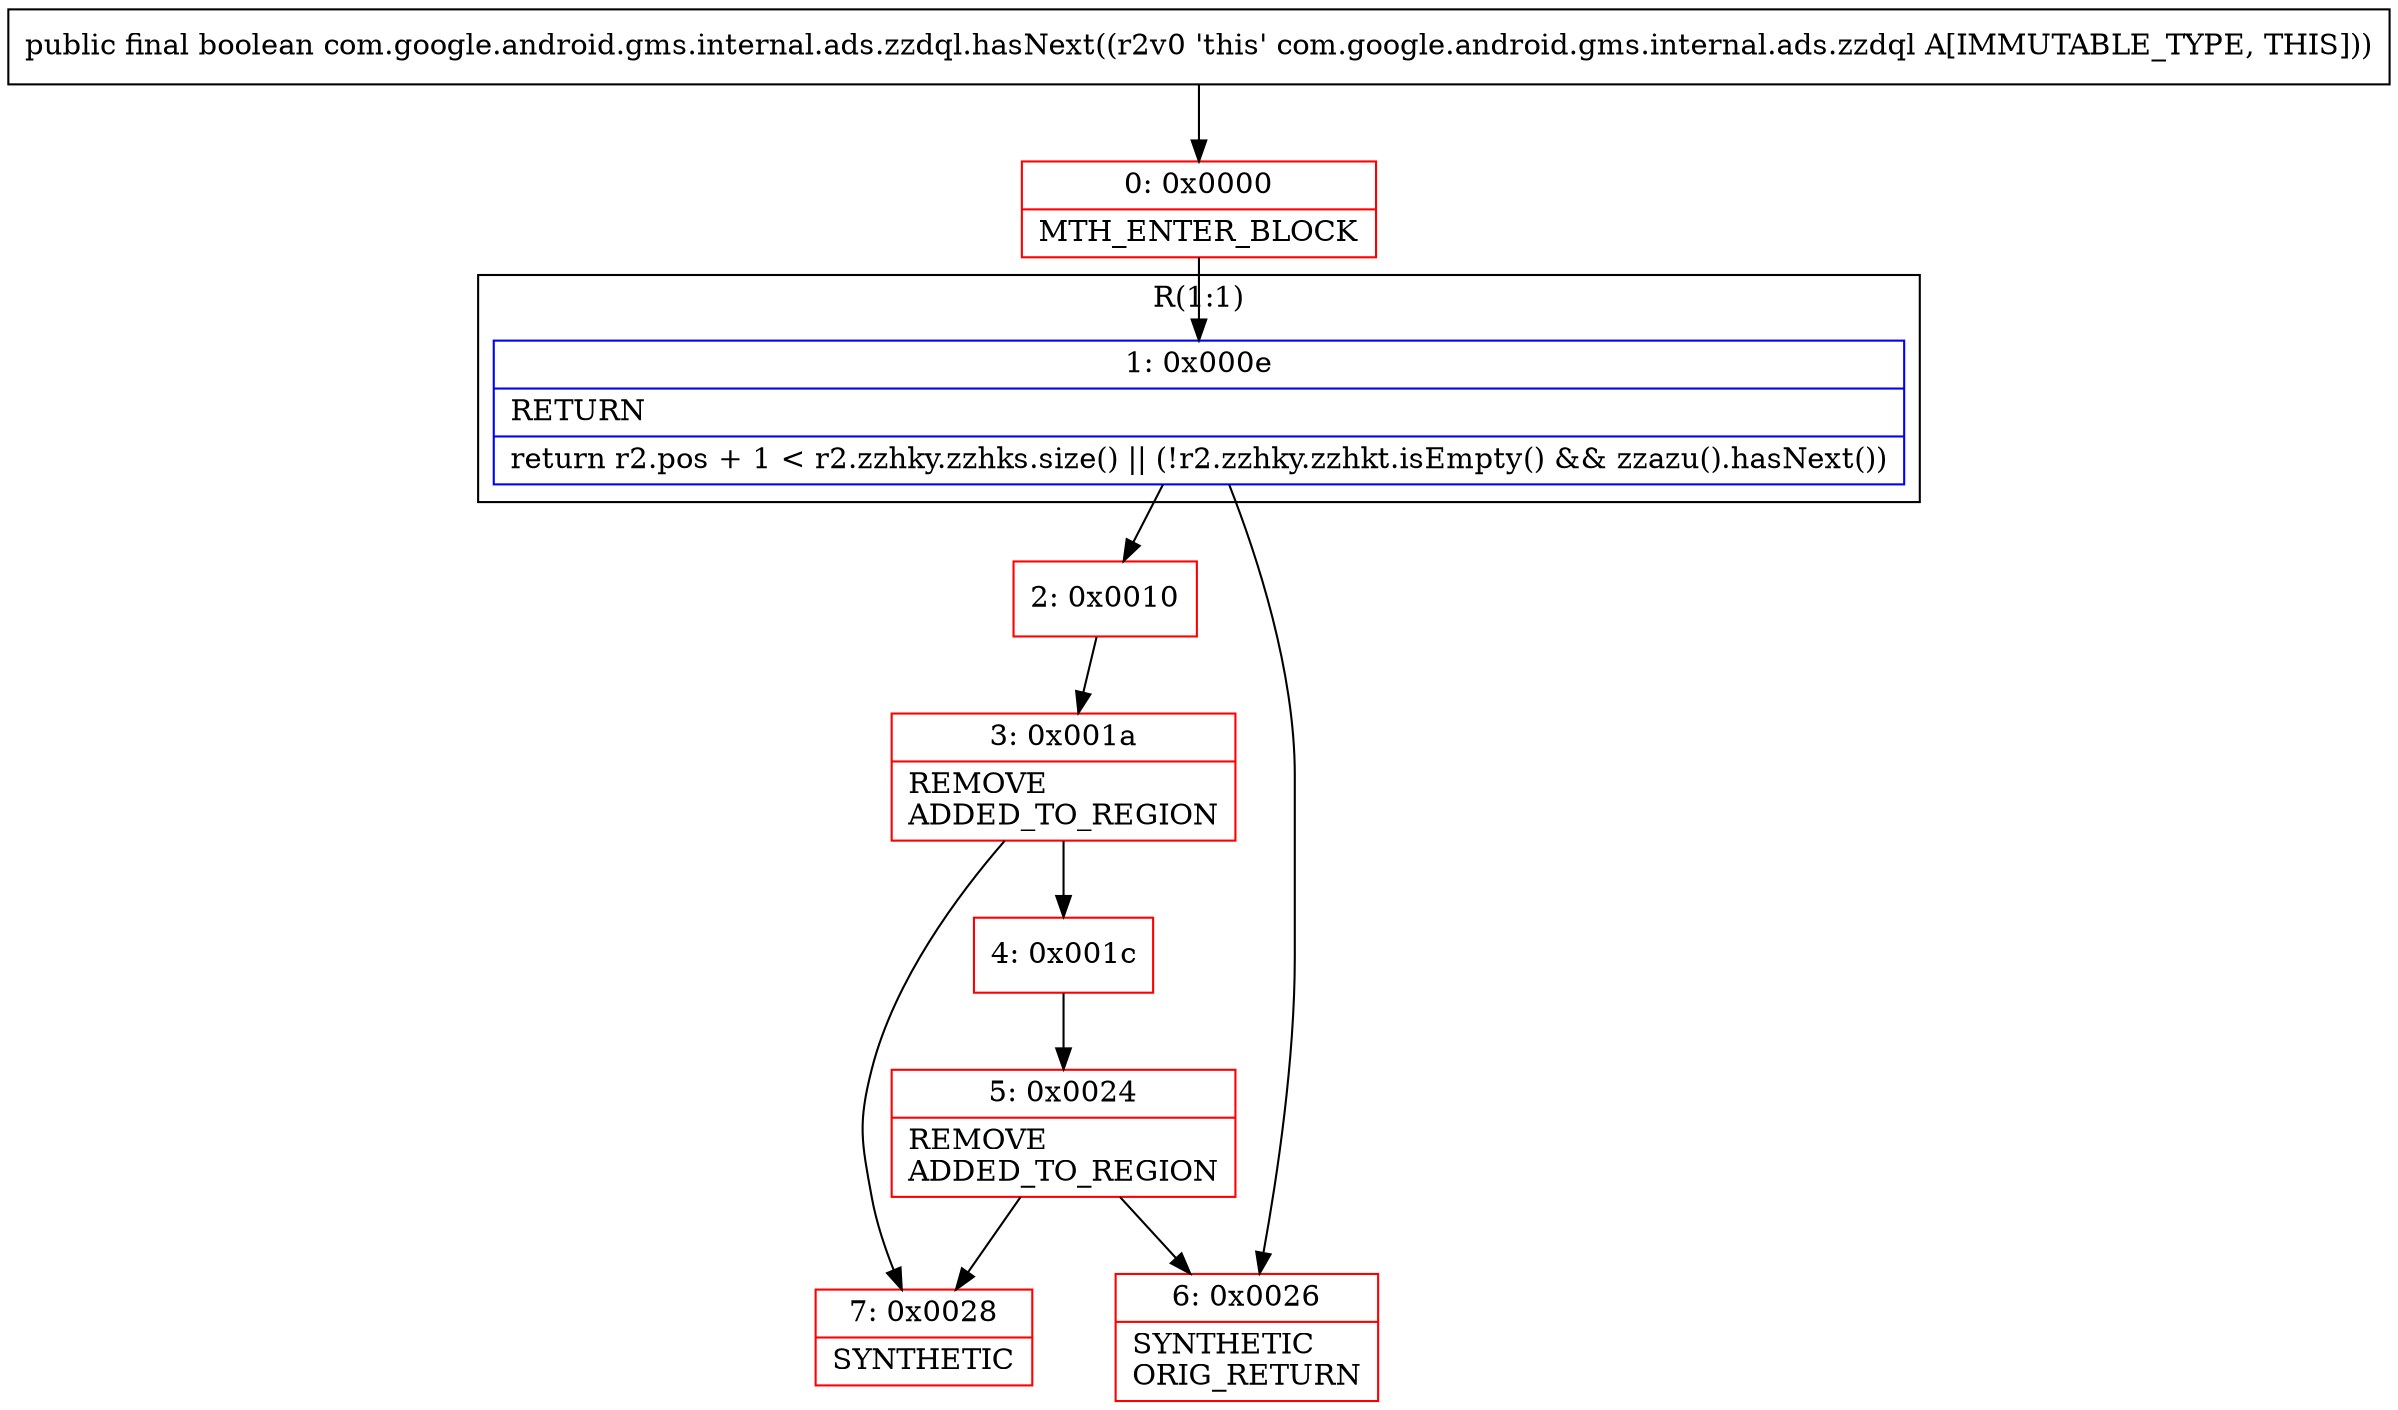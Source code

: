 digraph "CFG forcom.google.android.gms.internal.ads.zzdql.hasNext()Z" {
subgraph cluster_Region_2068500118 {
label = "R(1:1)";
node [shape=record,color=blue];
Node_1 [shape=record,label="{1\:\ 0x000e|RETURN\l|return r2.pos + 1 \< r2.zzhky.zzhks.size() \|\| (!r2.zzhky.zzhkt.isEmpty() && zzazu().hasNext())\l}"];
}
Node_0 [shape=record,color=red,label="{0\:\ 0x0000|MTH_ENTER_BLOCK\l}"];
Node_2 [shape=record,color=red,label="{2\:\ 0x0010}"];
Node_3 [shape=record,color=red,label="{3\:\ 0x001a|REMOVE\lADDED_TO_REGION\l}"];
Node_4 [shape=record,color=red,label="{4\:\ 0x001c}"];
Node_5 [shape=record,color=red,label="{5\:\ 0x0024|REMOVE\lADDED_TO_REGION\l}"];
Node_6 [shape=record,color=red,label="{6\:\ 0x0026|SYNTHETIC\lORIG_RETURN\l}"];
Node_7 [shape=record,color=red,label="{7\:\ 0x0028|SYNTHETIC\l}"];
MethodNode[shape=record,label="{public final boolean com.google.android.gms.internal.ads.zzdql.hasNext((r2v0 'this' com.google.android.gms.internal.ads.zzdql A[IMMUTABLE_TYPE, THIS])) }"];
MethodNode -> Node_0;
Node_1 -> Node_2;
Node_1 -> Node_6;
Node_0 -> Node_1;
Node_2 -> Node_3;
Node_3 -> Node_4;
Node_3 -> Node_7;
Node_4 -> Node_5;
Node_5 -> Node_6;
Node_5 -> Node_7;
}

